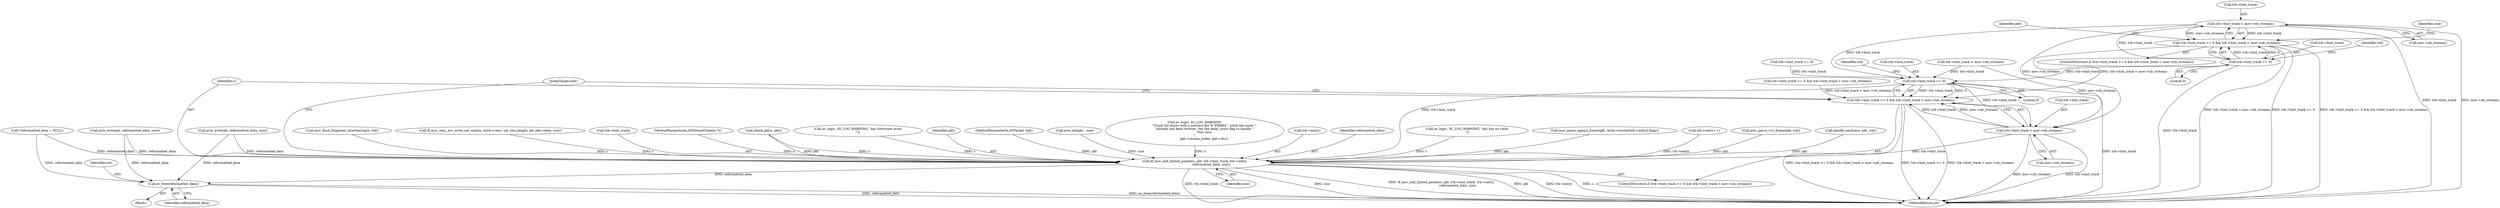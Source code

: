 digraph "0_FFmpeg_3a2d21bc5f97aa0161db3ae731fc2732be6108b8@pointer" {
"1000612" [label="(Call,trk->hint_track < mov->nb_streams)"];
"1000607" [label="(Call,trk->hint_track >= 0)"];
"1000606" [label="(Call,trk->hint_track >= 0 && trk->hint_track < mov->nb_streams)"];
"1001436" [label="(Call,trk->hint_track >= 0 && trk->hint_track < mov->nb_streams)"];
"1001437" [label="(Call,trk->hint_track >= 0)"];
"1001442" [label="(Call,trk->hint_track < mov->nb_streams)"];
"1001449" [label="(Call,ff_mov_add_hinted_packet(s, pkt, trk->hint_track, trk->entry,\n                                 reformatted_data, size))"];
"1001462" [label="(Call,av_free(reformatted_data))"];
"1000531" [label="(Call,avio_write(pb, reformatted_data, size))"];
"1001441" [label="(Literal,0)"];
"1001451" [label="(Identifier,pkt)"];
"1000510" [label="(Call,trk->hint_track >= 0)"];
"1000607" [label="(Call,trk->hint_track >= 0)"];
"1000637" [label="(Identifier,size)"];
"1001443" [label="(Call,trk->hint_track)"];
"1001462" [label="(Call,av_free(reformatted_data))"];
"1000613" [label="(Call,trk->hint_track)"];
"1000115" [label="(MethodParameterIn,AVPacket *pkt)"];
"1000853" [label="(Call,avio_tell(pb) - size)"];
"1001133" [label="(Call,av_log(s, AV_LOG_WARNING,\n                   \"Track %d starts with a nonzero dts %\"PRId64\", while the moov \"\n                   \"already has been written. Set the delay_moov flag to handle \"\n                   \"this case.\n\",\n                   pkt->stream_index, pkt->dts))"];
"1001466" [label="(MethodReturn,int)"];
"1001437" [label="(Call,trk->hint_track >= 0)"];
"1000622" [label="(Identifier,pkt)"];
"1001446" [label="(Call,mov->nb_streams)"];
"1001455" [label="(Call,trk->entry)"];
"1001458" [label="(Identifier,reformatted_data)"];
"1001450" [label="(Identifier,s)"];
"1000614" [label="(Identifier,trk)"];
"1001170" [label="(Call,av_log(s, AV_LOG_WARNING, \"pts has no value\n\"))"];
"1000161" [label="(Call,*reformatted_data = NULL)"];
"1001444" [label="(Identifier,trk)"];
"1001436" [label="(Call,trk->hint_track >= 0 && trk->hint_track < mov->nb_streams)"];
"1001341" [label="(Call,mov_parse_mpeg2_frame(pkt, &trk->cluster[trk->entry].flags))"];
"1001421" [label="(Call,trk->entry++)"];
"1000630" [label="(Call,avio_write(pb, reformatted_data, size))"];
"1001311" [label="(Call,mov_parse_vc1_frame(pkt, trk))"];
"1000658" [label="(Call,handle_eac3(mov, pkt, trk))"];
"1000222" [label="(Call,mov_flush_fragment_interleaving(s, trk))"];
"1000715" [label="(Call,ff_mov_cenc_avc_write_nal_units(s, &trk->cenc, nal_size_length, pb, pkt->data, size))"];
"1001435" [label="(ControlStructure,if (trk->hint_track >= 0 && trk->hint_track < mov->nb_streams))"];
"1001438" [label="(Call,trk->hint_track)"];
"1000606" [label="(Call,trk->hint_track >= 0 && trk->hint_track < mov->nb_streams)"];
"1000608" [label="(Call,trk->hint_track)"];
"1001442" [label="(Call,trk->hint_track < mov->nb_streams)"];
"1000605" [label="(ControlStructure,if (trk->hint_track >= 0 && trk->hint_track < mov->nb_streams))"];
"1001460" [label="(JumpTarget,end:)"];
"1001459" [label="(Identifier,size)"];
"1000116" [label="(Block,)"];
"1001452" [label="(Call,trk->hint_track)"];
"1000509" [label="(Call,trk->hint_track >= 0 && trk->hint_track < mov->nb_streams)"];
"1000114" [label="(MethodParameterIn,AVFormatContext *s)"];
"1000611" [label="(Literal,0)"];
"1000612" [label="(Call,trk->hint_track < mov->nb_streams)"];
"1000616" [label="(Call,mov->nb_streams)"];
"1000166" [label="(Call,check_pkt(s, pkt))"];
"1001463" [label="(Identifier,reformatted_data)"];
"1001465" [label="(Identifier,ret)"];
"1000476" [label="(Call,av_log(s, AV_LOG_WARNING, \"aac bitstream error\n\"))"];
"1000515" [label="(Call,trk->hint_track < mov->nb_streams)"];
"1001449" [label="(Call,ff_mov_add_hinted_packet(s, pkt, trk->hint_track, trk->entry,\n                                 reformatted_data, size))"];
"1000612" -> "1000606"  [label="AST: "];
"1000612" -> "1000616"  [label="CFG: "];
"1000613" -> "1000612"  [label="AST: "];
"1000616" -> "1000612"  [label="AST: "];
"1000606" -> "1000612"  [label="CFG: "];
"1000612" -> "1001466"  [label="DDG: trk->hint_track"];
"1000612" -> "1001466"  [label="DDG: mov->nb_streams"];
"1000612" -> "1000606"  [label="DDG: trk->hint_track"];
"1000612" -> "1000606"  [label="DDG: mov->nb_streams"];
"1000607" -> "1000612"  [label="DDG: trk->hint_track"];
"1000612" -> "1001437"  [label="DDG: trk->hint_track"];
"1000612" -> "1001442"  [label="DDG: mov->nb_streams"];
"1000607" -> "1000606"  [label="AST: "];
"1000607" -> "1000611"  [label="CFG: "];
"1000608" -> "1000607"  [label="AST: "];
"1000611" -> "1000607"  [label="AST: "];
"1000614" -> "1000607"  [label="CFG: "];
"1000606" -> "1000607"  [label="CFG: "];
"1000607" -> "1001466"  [label="DDG: trk->hint_track"];
"1000607" -> "1000606"  [label="DDG: trk->hint_track"];
"1000607" -> "1000606"  [label="DDG: 0"];
"1000607" -> "1001437"  [label="DDG: trk->hint_track"];
"1000606" -> "1000605"  [label="AST: "];
"1000622" -> "1000606"  [label="CFG: "];
"1000637" -> "1000606"  [label="CFG: "];
"1000606" -> "1001466"  [label="DDG: trk->hint_track >= 0"];
"1000606" -> "1001466"  [label="DDG: trk->hint_track >= 0 && trk->hint_track < mov->nb_streams"];
"1000606" -> "1001466"  [label="DDG: trk->hint_track < mov->nb_streams"];
"1000606" -> "1001436"  [label="DDG: trk->hint_track < mov->nb_streams"];
"1001436" -> "1001435"  [label="AST: "];
"1001436" -> "1001437"  [label="CFG: "];
"1001436" -> "1001442"  [label="CFG: "];
"1001437" -> "1001436"  [label="AST: "];
"1001442" -> "1001436"  [label="AST: "];
"1001450" -> "1001436"  [label="CFG: "];
"1001460" -> "1001436"  [label="CFG: "];
"1001436" -> "1001466"  [label="DDG: trk->hint_track >= 0 && trk->hint_track < mov->nb_streams"];
"1001436" -> "1001466"  [label="DDG: trk->hint_track >= 0"];
"1001436" -> "1001466"  [label="DDG: trk->hint_track < mov->nb_streams"];
"1001437" -> "1001436"  [label="DDG: trk->hint_track"];
"1001437" -> "1001436"  [label="DDG: 0"];
"1001442" -> "1001436"  [label="DDG: trk->hint_track"];
"1001442" -> "1001436"  [label="DDG: mov->nb_streams"];
"1000509" -> "1001436"  [label="DDG: trk->hint_track < mov->nb_streams"];
"1001437" -> "1001441"  [label="CFG: "];
"1001438" -> "1001437"  [label="AST: "];
"1001441" -> "1001437"  [label="AST: "];
"1001444" -> "1001437"  [label="CFG: "];
"1001437" -> "1001466"  [label="DDG: trk->hint_track"];
"1000510" -> "1001437"  [label="DDG: trk->hint_track"];
"1000515" -> "1001437"  [label="DDG: trk->hint_track"];
"1001437" -> "1001442"  [label="DDG: trk->hint_track"];
"1001437" -> "1001449"  [label="DDG: trk->hint_track"];
"1001442" -> "1001446"  [label="CFG: "];
"1001443" -> "1001442"  [label="AST: "];
"1001446" -> "1001442"  [label="AST: "];
"1001442" -> "1001466"  [label="DDG: mov->nb_streams"];
"1001442" -> "1001466"  [label="DDG: trk->hint_track"];
"1000515" -> "1001442"  [label="DDG: mov->nb_streams"];
"1001442" -> "1001449"  [label="DDG: trk->hint_track"];
"1001449" -> "1001435"  [label="AST: "];
"1001449" -> "1001459"  [label="CFG: "];
"1001450" -> "1001449"  [label="AST: "];
"1001451" -> "1001449"  [label="AST: "];
"1001452" -> "1001449"  [label="AST: "];
"1001455" -> "1001449"  [label="AST: "];
"1001458" -> "1001449"  [label="AST: "];
"1001459" -> "1001449"  [label="AST: "];
"1001460" -> "1001449"  [label="CFG: "];
"1001449" -> "1001466"  [label="DDG: trk->hint_track"];
"1001449" -> "1001466"  [label="DDG: size"];
"1001449" -> "1001466"  [label="DDG: ff_mov_add_hinted_packet(s, pkt, trk->hint_track, trk->entry,\n                                 reformatted_data, size)"];
"1001449" -> "1001466"  [label="DDG: pkt"];
"1001449" -> "1001466"  [label="DDG: trk->entry"];
"1001449" -> "1001466"  [label="DDG: s"];
"1001133" -> "1001449"  [label="DDG: s"];
"1000715" -> "1001449"  [label="DDG: s"];
"1000222" -> "1001449"  [label="DDG: s"];
"1000166" -> "1001449"  [label="DDG: s"];
"1000166" -> "1001449"  [label="DDG: pkt"];
"1000476" -> "1001449"  [label="DDG: s"];
"1001170" -> "1001449"  [label="DDG: s"];
"1000114" -> "1001449"  [label="DDG: s"];
"1001311" -> "1001449"  [label="DDG: pkt"];
"1001341" -> "1001449"  [label="DDG: pkt"];
"1000658" -> "1001449"  [label="DDG: pkt"];
"1000115" -> "1001449"  [label="DDG: pkt"];
"1001421" -> "1001449"  [label="DDG: trk->entry"];
"1000531" -> "1001449"  [label="DDG: reformatted_data"];
"1000630" -> "1001449"  [label="DDG: reformatted_data"];
"1000161" -> "1001449"  [label="DDG: reformatted_data"];
"1000853" -> "1001449"  [label="DDG: size"];
"1001449" -> "1001462"  [label="DDG: reformatted_data"];
"1001462" -> "1000116"  [label="AST: "];
"1001462" -> "1001463"  [label="CFG: "];
"1001463" -> "1001462"  [label="AST: "];
"1001465" -> "1001462"  [label="CFG: "];
"1001462" -> "1001466"  [label="DDG: reformatted_data"];
"1001462" -> "1001466"  [label="DDG: av_free(reformatted_data)"];
"1000531" -> "1001462"  [label="DDG: reformatted_data"];
"1000630" -> "1001462"  [label="DDG: reformatted_data"];
"1000161" -> "1001462"  [label="DDG: reformatted_data"];
}
